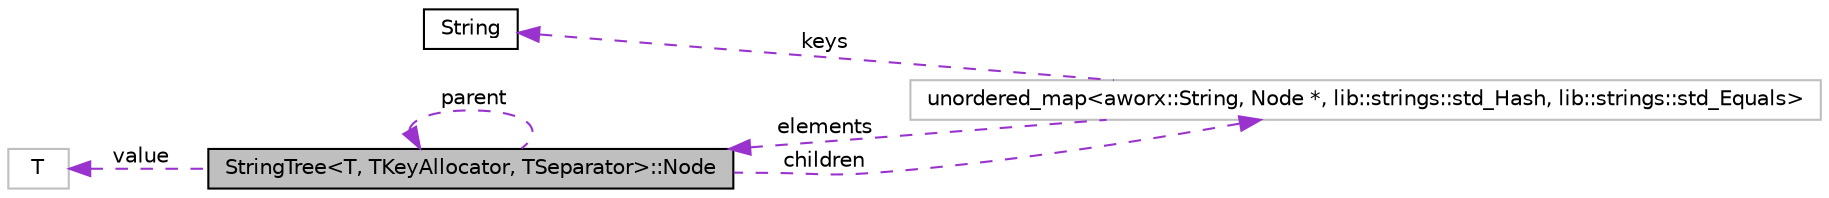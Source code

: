 digraph "StringTree&lt;T, TKeyAllocator, TSeparator&gt;::Node"
{
  edge [fontname="Helvetica",fontsize="10",labelfontname="Helvetica",labelfontsize="10"];
  node [fontname="Helvetica",fontsize="10",shape=record];
  rankdir="LR";
  Node1 [label="StringTree\<T, TKeyAllocator, TSeparator\>::Node",height=0.2,width=0.4,color="black", fillcolor="grey75", style="filled", fontcolor="black"];
  Node2 [label="unordered_map\<aworx::String, Node *, lib::strings::std_Hash, lib::strings::std_Equals\>",height=0.2,width=0.4,color="grey75", fillcolor="white", style="filled"];
  Node1 -> Node1 [dir="back",color="darkorchid3",fontsize="10",style="dashed",label=" parent" ,fontname="Helvetica"];
  Node1 -> Node2 [dir="back",color="darkorchid3",fontsize="10",style="dashed",label=" elements" ,fontname="Helvetica"];
  Node2 -> Node1 [dir="back",color="darkorchid3",fontsize="10",style="dashed",label=" children" ,fontname="Helvetica"];
  Node3 -> Node2 [dir="back",color="darkorchid3",fontsize="10",style="dashed",label=" keys" ,fontname="Helvetica"];
  Node4 -> Node1 [dir="back",color="darkorchid3",fontsize="10",style="dashed",label=" value" ,fontname="Helvetica"];
  Node3 [label="String",height=0.2,width=0.4,color="black", fillcolor="white", style="filled",URL="$classaworx_1_1lib_1_1strings_1_1String.html"];
  Node4 [label="T",height=0.2,width=0.4,color="grey75", fillcolor="white", style="filled"];
}

